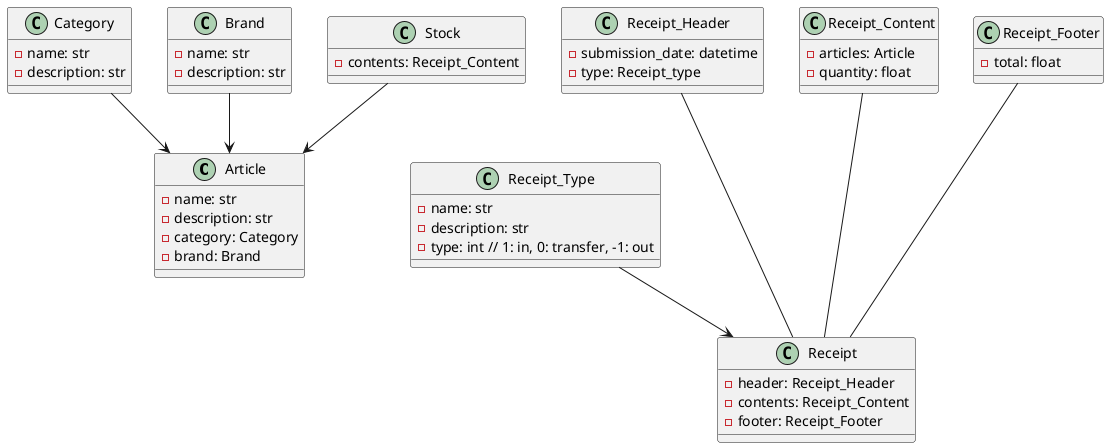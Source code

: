@startuml classes

class Article {
    - name: str
    - description: str
    - category: Category
    - brand: Brand

}

class Receipt_Type {
    - name: str
    - description: str
    - type: int // 1: in, 0: transfer, -1: out
}

class Receipt {
    - header: Receipt_Header
    - contents: Receipt_Content
    - footer: Receipt_Footer
}

class Receipt_Header {
    - submission_date: datetime
    - type: Receipt_type

}

class Receipt_Content {
    - articles: Article
    - quantity: float

}

class Receipt_Footer {
    - total: float

}


class Category {
    - name: str
    - description: str
}

class Brand {
    - name: str
    - description: str
}

class Stock {
    - contents: Receipt_Content
}


Stock --> Article
Category --> Article
Brand --> Article
Receipt_Type --> Receipt
Receipt_Header --- Receipt
Receipt_Content --- Receipt
Receipt_Footer --- Receipt